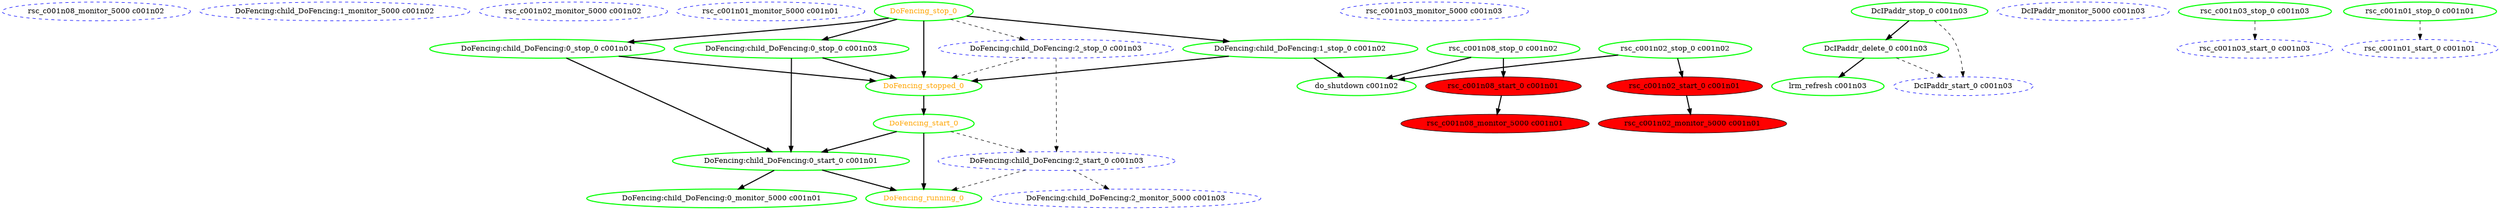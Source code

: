 digraph "g" {
	size = "30,30"
"rsc_c001n08_monitor_5000 c001n02" [ style="dashed" color="blue" fontcolor="black" ]
"DoFencing:child_DoFencing:1_monitor_5000 c001n02" [ style="dashed" color="blue" fontcolor="black" ]
"rsc_c001n02_monitor_5000 c001n02" [ style="dashed" color="blue" fontcolor="black" ]
"rsc_c001n01_monitor_5000 c001n01" [ style="dashed" color="blue" fontcolor="black" ]
"DoFencing:child_DoFencing:0_monitor_5000 c001n01" [ style=bold color="green" fontcolor="black" ]
"DoFencing:child_DoFencing:2_monitor_5000 c001n03" [ style="dashed" color="blue" fontcolor="black" ]
"rsc_c001n03_monitor_5000 c001n03" [ style="dashed" color="blue" fontcolor="black" ]
"DcIPaddr_stop_0 c001n03" [ style=bold color="green" fontcolor="black" ]
"DcIPaddr_monitor_5000 c001n03" [ style="dashed" color="blue" fontcolor="black" ]
"DcIPaddr_delete_0 c001n03" [ style=bold color="green" fontcolor="black" ]
"lrm_refresh c001n03" [ style=bold color="green" fontcolor="black" ]
"DcIPaddr_start_0 c001n03" [ style="dashed" color="blue" fontcolor="black" ]
"rsc_c001n08_stop_0 c001n02" [ style=bold color="green" fontcolor="black" ]
"rsc_c001n08_start_0 c001n01" [ font_color=purple style=filled fillcolor=red ]
"rsc_c001n08_monitor_5000 c001n01" [ font_color=purple style=filled fillcolor=red ]
"rsc_c001n02_stop_0 c001n02" [ style=bold color="green" fontcolor="black" ]
"rsc_c001n02_start_0 c001n01" [ font_color=purple style=filled fillcolor=red ]
"rsc_c001n02_monitor_5000 c001n01" [ font_color=purple style=filled fillcolor=red ]
"rsc_c001n03_stop_0 c001n03" [ style=bold color="green" fontcolor="black" ]
"rsc_c001n03_start_0 c001n03" [ style="dashed" color="blue" fontcolor="black" ]
"rsc_c001n01_stop_0 c001n01" [ style=bold color="green" fontcolor="black" ]
"rsc_c001n01_start_0 c001n01" [ style="dashed" color="blue" fontcolor="black" ]
"DoFencing:child_DoFencing:0_stop_0 c001n01" [ style=bold color="green" fontcolor="black" ]
"DoFencing:child_DoFencing:0_stop_0 c001n03" [ style=bold color="green" fontcolor="black" ]
"DoFencing:child_DoFencing:0_start_0 c001n01" [ style=bold color="green" fontcolor="black" ]
"DoFencing:child_DoFencing:1_stop_0 c001n02" [ style=bold color="green" fontcolor="black" ]
"DoFencing:child_DoFencing:2_stop_0 c001n03" [ style="dashed" color="blue" fontcolor="black" ]
"DoFencing:child_DoFencing:2_start_0 c001n03" [ style="dashed" color="blue" fontcolor="black" ]
"DoFencing_start_0" [ style=bold color="green" fontcolor="orange" ]
"DoFencing_running_0" [ style=bold color="green" fontcolor="orange" ]
"DoFencing_stop_0" [ style=bold color="green" fontcolor="orange" ]
"DoFencing_stopped_0" [ style=bold color="green" fontcolor="orange" ]
"do_shutdown c001n02" [ style=bold color="green" fontcolor="black" ]
"DoFencing:child_DoFencing:0_start_0 c001n01" -> "DoFencing:child_DoFencing:0_monitor_5000 c001n01" [ style = bold]
"DoFencing:child_DoFencing:2_start_0 c001n03" -> "DoFencing:child_DoFencing:2_monitor_5000 c001n03" [ style = dashed]
"DcIPaddr_stop_0 c001n03" -> "DcIPaddr_delete_0 c001n03" [ style = bold]
"DcIPaddr_delete_0 c001n03" -> "lrm_refresh c001n03" [ style = bold]
"DcIPaddr_delete_0 c001n03" -> "DcIPaddr_start_0 c001n03" [ style = dashed]
"DcIPaddr_stop_0 c001n03" -> "DcIPaddr_start_0 c001n03" [ style = dashed]
"rsc_c001n08_stop_0 c001n02" -> "rsc_c001n08_start_0 c001n01" [ style = bold]
"rsc_c001n08_start_0 c001n01" -> "rsc_c001n08_monitor_5000 c001n01" [ style = bold]
"rsc_c001n02_stop_0 c001n02" -> "rsc_c001n02_start_0 c001n01" [ style = bold]
"rsc_c001n02_start_0 c001n01" -> "rsc_c001n02_monitor_5000 c001n01" [ style = bold]
"rsc_c001n03_stop_0 c001n03" -> "rsc_c001n03_start_0 c001n03" [ style = dashed]
"rsc_c001n01_stop_0 c001n01" -> "rsc_c001n01_start_0 c001n01" [ style = dashed]
"DoFencing_stop_0" -> "DoFencing:child_DoFencing:0_stop_0 c001n01" [ style = bold]
"DoFencing_stop_0" -> "DoFencing:child_DoFencing:0_stop_0 c001n03" [ style = bold]
"DoFencing:child_DoFencing:0_stop_0 c001n01" -> "DoFencing:child_DoFencing:0_start_0 c001n01" [ style = bold]
"DoFencing:child_DoFencing:0_stop_0 c001n03" -> "DoFencing:child_DoFencing:0_start_0 c001n01" [ style = bold]
"DoFencing_start_0" -> "DoFencing:child_DoFencing:0_start_0 c001n01" [ style = bold]
"DoFencing_stop_0" -> "DoFencing:child_DoFencing:1_stop_0 c001n02" [ style = bold]
"DoFencing_stop_0" -> "DoFencing:child_DoFencing:2_stop_0 c001n03" [ style = dashed]
"DoFencing:child_DoFencing:2_stop_0 c001n03" -> "DoFencing:child_DoFencing:2_start_0 c001n03" [ style = dashed]
"DoFencing_start_0" -> "DoFencing:child_DoFencing:2_start_0 c001n03" [ style = dashed]
"DoFencing_stopped_0" -> "DoFencing_start_0" [ style = bold]
"DoFencing:child_DoFencing:0_start_0 c001n01" -> "DoFencing_running_0" [ style = bold]
"DoFencing:child_DoFencing:2_start_0 c001n03" -> "DoFencing_running_0" [ style = dashed]
"DoFencing_start_0" -> "DoFencing_running_0" [ style = bold]
"DoFencing:child_DoFencing:0_stop_0 c001n01" -> "DoFencing_stopped_0" [ style = bold]
"DoFencing:child_DoFencing:0_stop_0 c001n03" -> "DoFencing_stopped_0" [ style = bold]
"DoFencing:child_DoFencing:1_stop_0 c001n02" -> "DoFencing_stopped_0" [ style = bold]
"DoFencing:child_DoFencing:2_stop_0 c001n03" -> "DoFencing_stopped_0" [ style = dashed]
"DoFencing_stop_0" -> "DoFencing_stopped_0" [ style = bold]
"rsc_c001n08_stop_0 c001n02" -> "do_shutdown c001n02" [ style = bold]
"rsc_c001n02_stop_0 c001n02" -> "do_shutdown c001n02" [ style = bold]
"DoFencing:child_DoFencing:1_stop_0 c001n02" -> "do_shutdown c001n02" [ style = bold]
}
